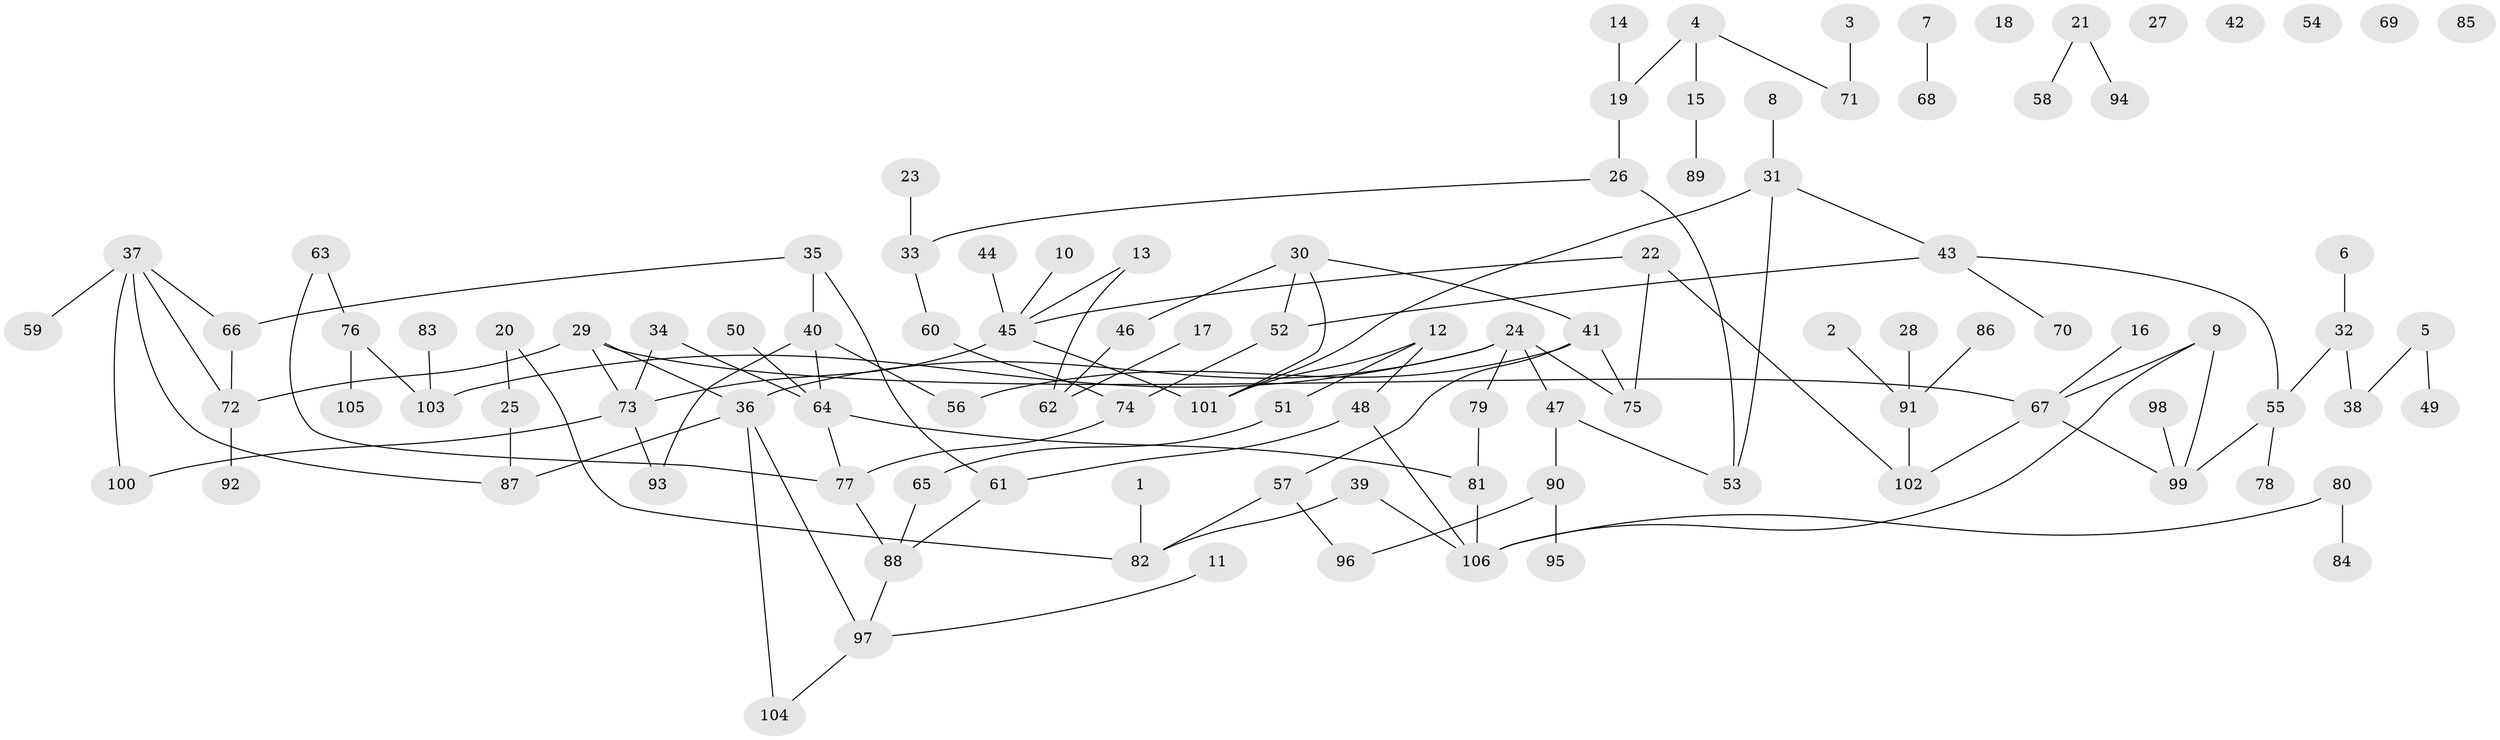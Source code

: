 // coarse degree distribution, {5: 0.08333333333333333, 6: 0.08333333333333333, 2: 0.16666666666666666, 3: 0.125, 1: 0.375, 10: 0.041666666666666664, 8: 0.08333333333333333, 4: 0.041666666666666664}
// Generated by graph-tools (version 1.1) at 2025/35/03/04/25 23:35:47]
// undirected, 106 vertices, 125 edges
graph export_dot {
  node [color=gray90,style=filled];
  1;
  2;
  3;
  4;
  5;
  6;
  7;
  8;
  9;
  10;
  11;
  12;
  13;
  14;
  15;
  16;
  17;
  18;
  19;
  20;
  21;
  22;
  23;
  24;
  25;
  26;
  27;
  28;
  29;
  30;
  31;
  32;
  33;
  34;
  35;
  36;
  37;
  38;
  39;
  40;
  41;
  42;
  43;
  44;
  45;
  46;
  47;
  48;
  49;
  50;
  51;
  52;
  53;
  54;
  55;
  56;
  57;
  58;
  59;
  60;
  61;
  62;
  63;
  64;
  65;
  66;
  67;
  68;
  69;
  70;
  71;
  72;
  73;
  74;
  75;
  76;
  77;
  78;
  79;
  80;
  81;
  82;
  83;
  84;
  85;
  86;
  87;
  88;
  89;
  90;
  91;
  92;
  93;
  94;
  95;
  96;
  97;
  98;
  99;
  100;
  101;
  102;
  103;
  104;
  105;
  106;
  1 -- 82;
  2 -- 91;
  3 -- 71;
  4 -- 15;
  4 -- 19;
  4 -- 71;
  5 -- 38;
  5 -- 49;
  6 -- 32;
  7 -- 68;
  8 -- 31;
  9 -- 67;
  9 -- 99;
  9 -- 106;
  10 -- 45;
  11 -- 97;
  12 -- 48;
  12 -- 51;
  12 -- 101;
  13 -- 45;
  13 -- 62;
  14 -- 19;
  15 -- 89;
  16 -- 67;
  17 -- 62;
  19 -- 26;
  20 -- 25;
  20 -- 82;
  21 -- 58;
  21 -- 94;
  22 -- 45;
  22 -- 75;
  22 -- 102;
  23 -- 33;
  24 -- 36;
  24 -- 47;
  24 -- 75;
  24 -- 79;
  24 -- 103;
  25 -- 87;
  26 -- 33;
  26 -- 53;
  28 -- 91;
  29 -- 36;
  29 -- 67;
  29 -- 72;
  29 -- 73;
  30 -- 41;
  30 -- 46;
  30 -- 52;
  30 -- 101;
  31 -- 43;
  31 -- 53;
  31 -- 101;
  32 -- 38;
  32 -- 55;
  33 -- 60;
  34 -- 64;
  34 -- 73;
  35 -- 40;
  35 -- 61;
  35 -- 66;
  36 -- 87;
  36 -- 97;
  36 -- 104;
  37 -- 59;
  37 -- 66;
  37 -- 72;
  37 -- 87;
  37 -- 100;
  39 -- 82;
  39 -- 106;
  40 -- 56;
  40 -- 64;
  40 -- 93;
  41 -- 56;
  41 -- 57;
  41 -- 75;
  43 -- 52;
  43 -- 55;
  43 -- 70;
  44 -- 45;
  45 -- 73;
  45 -- 101;
  46 -- 62;
  47 -- 53;
  47 -- 90;
  48 -- 61;
  48 -- 106;
  50 -- 64;
  51 -- 65;
  52 -- 74;
  55 -- 78;
  55 -- 99;
  57 -- 82;
  57 -- 96;
  60 -- 74;
  61 -- 88;
  63 -- 76;
  63 -- 77;
  64 -- 77;
  64 -- 81;
  65 -- 88;
  66 -- 72;
  67 -- 99;
  67 -- 102;
  72 -- 92;
  73 -- 93;
  73 -- 100;
  74 -- 77;
  76 -- 103;
  76 -- 105;
  77 -- 88;
  79 -- 81;
  80 -- 84;
  80 -- 106;
  81 -- 106;
  83 -- 103;
  86 -- 91;
  88 -- 97;
  90 -- 95;
  90 -- 96;
  91 -- 102;
  97 -- 104;
  98 -- 99;
}
